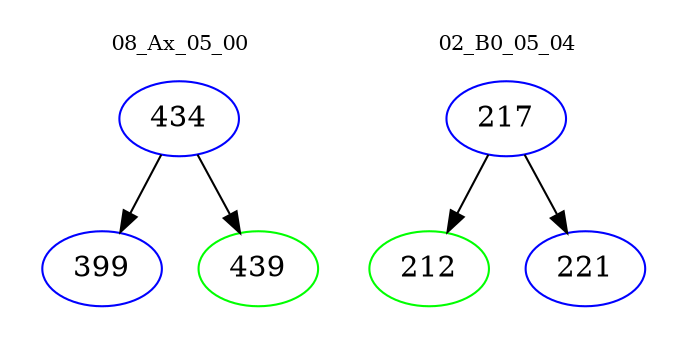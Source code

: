 digraph{
subgraph cluster_0 {
color = white
label = "08_Ax_05_00";
fontsize=10;
T0_434 [label="434", color="blue"]
T0_434 -> T0_399 [color="black"]
T0_399 [label="399", color="blue"]
T0_434 -> T0_439 [color="black"]
T0_439 [label="439", color="green"]
}
subgraph cluster_1 {
color = white
label = "02_B0_05_04";
fontsize=10;
T1_217 [label="217", color="blue"]
T1_217 -> T1_212 [color="black"]
T1_212 [label="212", color="green"]
T1_217 -> T1_221 [color="black"]
T1_221 [label="221", color="blue"]
}
}
